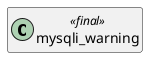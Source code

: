 @startuml
set namespaceSeparator \\
hide members
hide << alias >> circle

class mysqli_warning << final >>
@enduml
